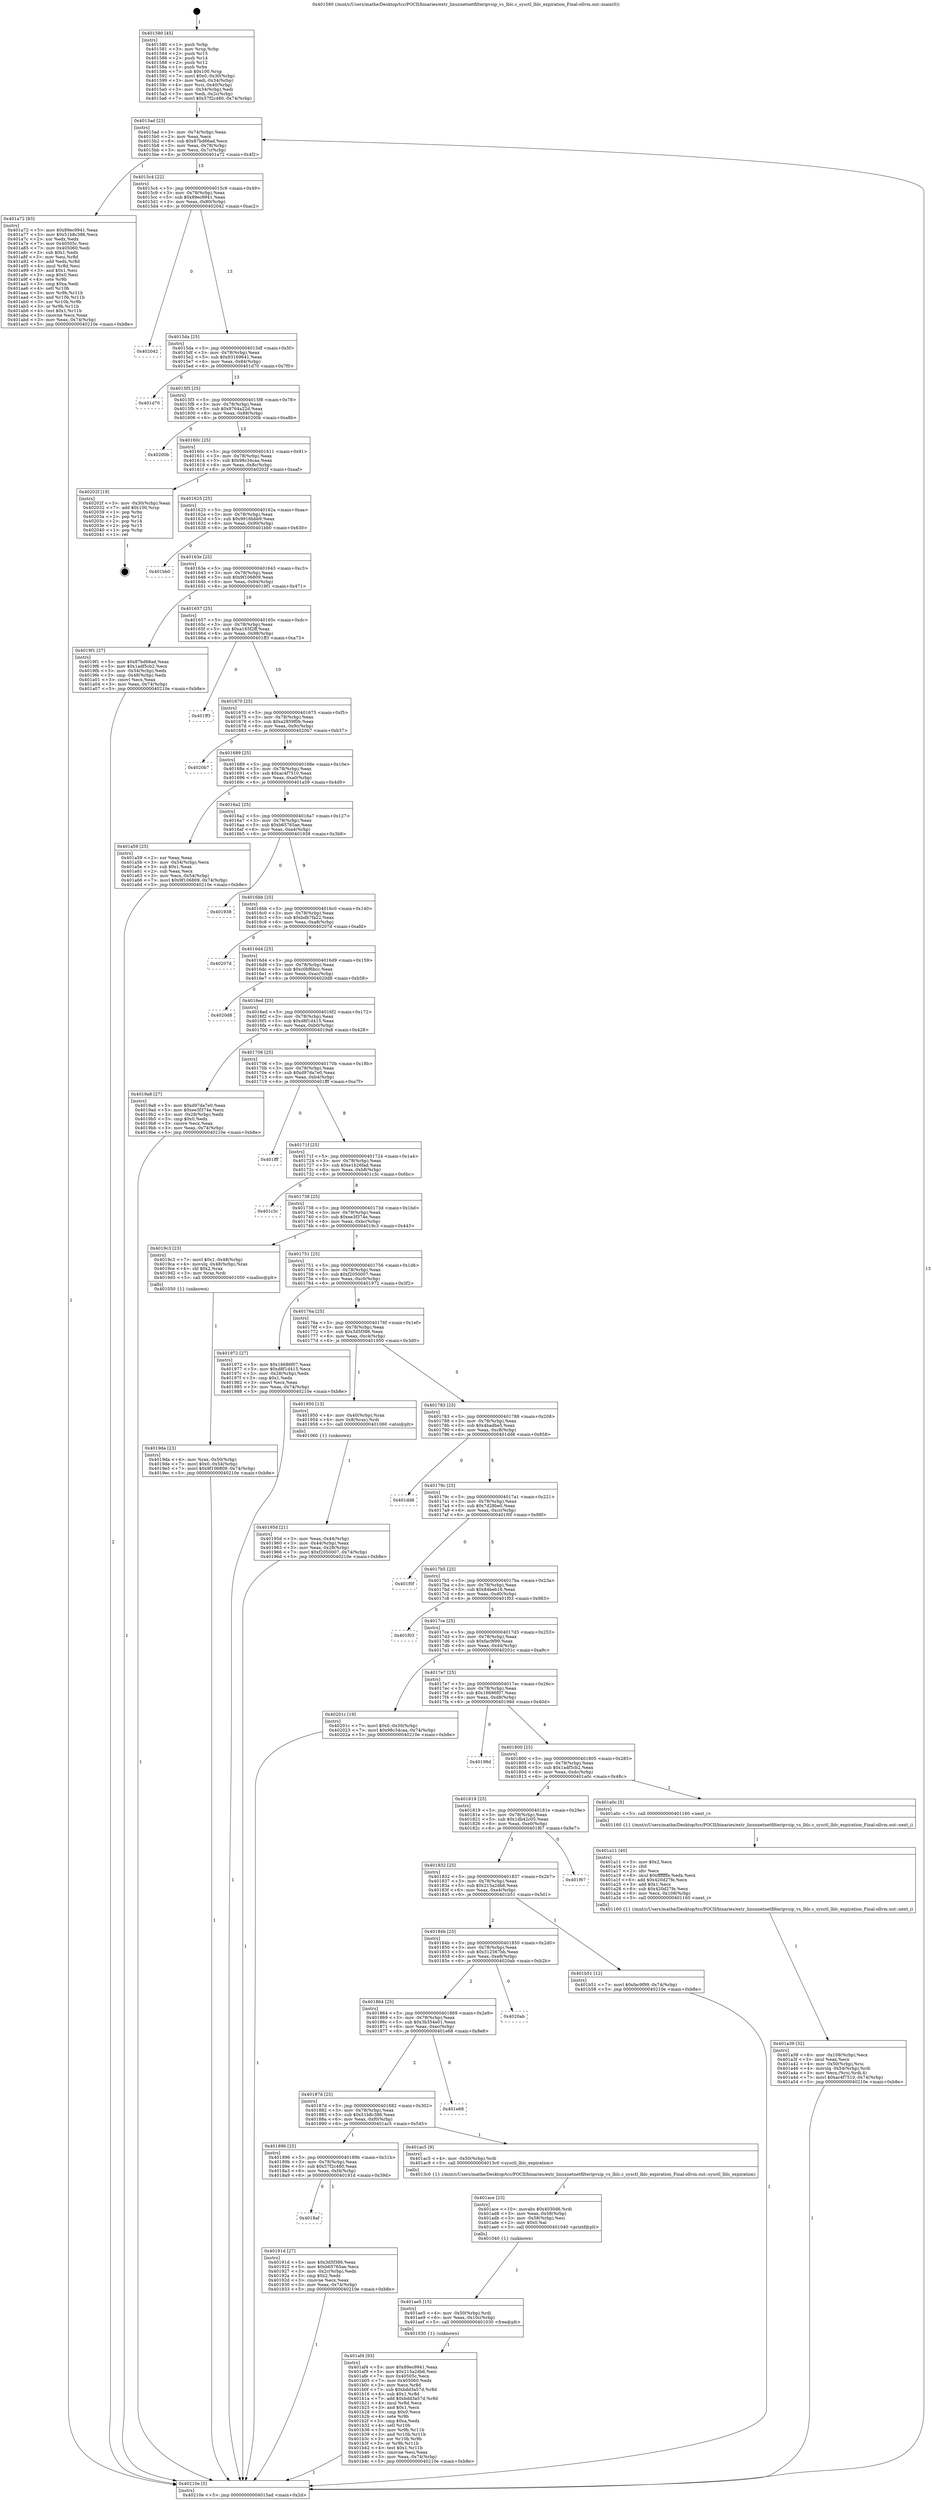digraph "0x401580" {
  label = "0x401580 (/mnt/c/Users/mathe/Desktop/tcc/POCII/binaries/extr_linuxnetnetfilteripvsip_vs_lblc.c_sysctl_lblc_expiration_Final-ollvm.out::main(0))"
  labelloc = "t"
  node[shape=record]

  Entry [label="",width=0.3,height=0.3,shape=circle,fillcolor=black,style=filled]
  "0x4015ad" [label="{
     0x4015ad [23]\l
     | [instrs]\l
     &nbsp;&nbsp;0x4015ad \<+3\>: mov -0x74(%rbp),%eax\l
     &nbsp;&nbsp;0x4015b0 \<+2\>: mov %eax,%ecx\l
     &nbsp;&nbsp;0x4015b2 \<+6\>: sub $0x87bd66ad,%ecx\l
     &nbsp;&nbsp;0x4015b8 \<+3\>: mov %eax,-0x78(%rbp)\l
     &nbsp;&nbsp;0x4015bb \<+3\>: mov %ecx,-0x7c(%rbp)\l
     &nbsp;&nbsp;0x4015be \<+6\>: je 0000000000401a72 \<main+0x4f2\>\l
  }"]
  "0x401a72" [label="{
     0x401a72 [83]\l
     | [instrs]\l
     &nbsp;&nbsp;0x401a72 \<+5\>: mov $0x89ec9941,%eax\l
     &nbsp;&nbsp;0x401a77 \<+5\>: mov $0x51b8c386,%ecx\l
     &nbsp;&nbsp;0x401a7c \<+2\>: xor %edx,%edx\l
     &nbsp;&nbsp;0x401a7e \<+7\>: mov 0x40505c,%esi\l
     &nbsp;&nbsp;0x401a85 \<+7\>: mov 0x405060,%edi\l
     &nbsp;&nbsp;0x401a8c \<+3\>: sub $0x1,%edx\l
     &nbsp;&nbsp;0x401a8f \<+3\>: mov %esi,%r8d\l
     &nbsp;&nbsp;0x401a92 \<+3\>: add %edx,%r8d\l
     &nbsp;&nbsp;0x401a95 \<+4\>: imul %r8d,%esi\l
     &nbsp;&nbsp;0x401a99 \<+3\>: and $0x1,%esi\l
     &nbsp;&nbsp;0x401a9c \<+3\>: cmp $0x0,%esi\l
     &nbsp;&nbsp;0x401a9f \<+4\>: sete %r9b\l
     &nbsp;&nbsp;0x401aa3 \<+3\>: cmp $0xa,%edi\l
     &nbsp;&nbsp;0x401aa6 \<+4\>: setl %r10b\l
     &nbsp;&nbsp;0x401aaa \<+3\>: mov %r9b,%r11b\l
     &nbsp;&nbsp;0x401aad \<+3\>: and %r10b,%r11b\l
     &nbsp;&nbsp;0x401ab0 \<+3\>: xor %r10b,%r9b\l
     &nbsp;&nbsp;0x401ab3 \<+3\>: or %r9b,%r11b\l
     &nbsp;&nbsp;0x401ab6 \<+4\>: test $0x1,%r11b\l
     &nbsp;&nbsp;0x401aba \<+3\>: cmovne %ecx,%eax\l
     &nbsp;&nbsp;0x401abd \<+3\>: mov %eax,-0x74(%rbp)\l
     &nbsp;&nbsp;0x401ac0 \<+5\>: jmp 000000000040210e \<main+0xb8e\>\l
  }"]
  "0x4015c4" [label="{
     0x4015c4 [22]\l
     | [instrs]\l
     &nbsp;&nbsp;0x4015c4 \<+5\>: jmp 00000000004015c9 \<main+0x49\>\l
     &nbsp;&nbsp;0x4015c9 \<+3\>: mov -0x78(%rbp),%eax\l
     &nbsp;&nbsp;0x4015cc \<+5\>: sub $0x89ec9941,%eax\l
     &nbsp;&nbsp;0x4015d1 \<+3\>: mov %eax,-0x80(%rbp)\l
     &nbsp;&nbsp;0x4015d4 \<+6\>: je 0000000000402042 \<main+0xac2\>\l
  }"]
  Exit [label="",width=0.3,height=0.3,shape=circle,fillcolor=black,style=filled,peripheries=2]
  "0x402042" [label="{
     0x402042\l
  }", style=dashed]
  "0x4015da" [label="{
     0x4015da [25]\l
     | [instrs]\l
     &nbsp;&nbsp;0x4015da \<+5\>: jmp 00000000004015df \<main+0x5f\>\l
     &nbsp;&nbsp;0x4015df \<+3\>: mov -0x78(%rbp),%eax\l
     &nbsp;&nbsp;0x4015e2 \<+5\>: sub $0x93169641,%eax\l
     &nbsp;&nbsp;0x4015e7 \<+6\>: mov %eax,-0x84(%rbp)\l
     &nbsp;&nbsp;0x4015ed \<+6\>: je 0000000000401d70 \<main+0x7f0\>\l
  }"]
  "0x401af4" [label="{
     0x401af4 [93]\l
     | [instrs]\l
     &nbsp;&nbsp;0x401af4 \<+5\>: mov $0x89ec9941,%eax\l
     &nbsp;&nbsp;0x401af9 \<+5\>: mov $0x215a2db6,%esi\l
     &nbsp;&nbsp;0x401afe \<+7\>: mov 0x40505c,%ecx\l
     &nbsp;&nbsp;0x401b05 \<+7\>: mov 0x405060,%edx\l
     &nbsp;&nbsp;0x401b0c \<+3\>: mov %ecx,%r8d\l
     &nbsp;&nbsp;0x401b0f \<+7\>: sub $0xbdd3a57d,%r8d\l
     &nbsp;&nbsp;0x401b16 \<+4\>: sub $0x1,%r8d\l
     &nbsp;&nbsp;0x401b1a \<+7\>: add $0xbdd3a57d,%r8d\l
     &nbsp;&nbsp;0x401b21 \<+4\>: imul %r8d,%ecx\l
     &nbsp;&nbsp;0x401b25 \<+3\>: and $0x1,%ecx\l
     &nbsp;&nbsp;0x401b28 \<+3\>: cmp $0x0,%ecx\l
     &nbsp;&nbsp;0x401b2b \<+4\>: sete %r9b\l
     &nbsp;&nbsp;0x401b2f \<+3\>: cmp $0xa,%edx\l
     &nbsp;&nbsp;0x401b32 \<+4\>: setl %r10b\l
     &nbsp;&nbsp;0x401b36 \<+3\>: mov %r9b,%r11b\l
     &nbsp;&nbsp;0x401b39 \<+3\>: and %r10b,%r11b\l
     &nbsp;&nbsp;0x401b3c \<+3\>: xor %r10b,%r9b\l
     &nbsp;&nbsp;0x401b3f \<+3\>: or %r9b,%r11b\l
     &nbsp;&nbsp;0x401b42 \<+4\>: test $0x1,%r11b\l
     &nbsp;&nbsp;0x401b46 \<+3\>: cmovne %esi,%eax\l
     &nbsp;&nbsp;0x401b49 \<+3\>: mov %eax,-0x74(%rbp)\l
     &nbsp;&nbsp;0x401b4c \<+5\>: jmp 000000000040210e \<main+0xb8e\>\l
  }"]
  "0x401d70" [label="{
     0x401d70\l
  }", style=dashed]
  "0x4015f3" [label="{
     0x4015f3 [25]\l
     | [instrs]\l
     &nbsp;&nbsp;0x4015f3 \<+5\>: jmp 00000000004015f8 \<main+0x78\>\l
     &nbsp;&nbsp;0x4015f8 \<+3\>: mov -0x78(%rbp),%eax\l
     &nbsp;&nbsp;0x4015fb \<+5\>: sub $0x9764a22d,%eax\l
     &nbsp;&nbsp;0x401600 \<+6\>: mov %eax,-0x88(%rbp)\l
     &nbsp;&nbsp;0x401606 \<+6\>: je 000000000040200b \<main+0xa8b\>\l
  }"]
  "0x401ae5" [label="{
     0x401ae5 [15]\l
     | [instrs]\l
     &nbsp;&nbsp;0x401ae5 \<+4\>: mov -0x50(%rbp),%rdi\l
     &nbsp;&nbsp;0x401ae9 \<+6\>: mov %eax,-0x10c(%rbp)\l
     &nbsp;&nbsp;0x401aef \<+5\>: call 0000000000401030 \<free@plt\>\l
     | [calls]\l
     &nbsp;&nbsp;0x401030 \{1\} (unknown)\l
  }"]
  "0x40200b" [label="{
     0x40200b\l
  }", style=dashed]
  "0x40160c" [label="{
     0x40160c [25]\l
     | [instrs]\l
     &nbsp;&nbsp;0x40160c \<+5\>: jmp 0000000000401611 \<main+0x91\>\l
     &nbsp;&nbsp;0x401611 \<+3\>: mov -0x78(%rbp),%eax\l
     &nbsp;&nbsp;0x401614 \<+5\>: sub $0x98c34caa,%eax\l
     &nbsp;&nbsp;0x401619 \<+6\>: mov %eax,-0x8c(%rbp)\l
     &nbsp;&nbsp;0x40161f \<+6\>: je 000000000040202f \<main+0xaaf\>\l
  }"]
  "0x401ace" [label="{
     0x401ace [23]\l
     | [instrs]\l
     &nbsp;&nbsp;0x401ace \<+10\>: movabs $0x4030d6,%rdi\l
     &nbsp;&nbsp;0x401ad8 \<+3\>: mov %eax,-0x58(%rbp)\l
     &nbsp;&nbsp;0x401adb \<+3\>: mov -0x58(%rbp),%esi\l
     &nbsp;&nbsp;0x401ade \<+2\>: mov $0x0,%al\l
     &nbsp;&nbsp;0x401ae0 \<+5\>: call 0000000000401040 \<printf@plt\>\l
     | [calls]\l
     &nbsp;&nbsp;0x401040 \{1\} (unknown)\l
  }"]
  "0x40202f" [label="{
     0x40202f [19]\l
     | [instrs]\l
     &nbsp;&nbsp;0x40202f \<+3\>: mov -0x30(%rbp),%eax\l
     &nbsp;&nbsp;0x402032 \<+7\>: add $0x100,%rsp\l
     &nbsp;&nbsp;0x402039 \<+1\>: pop %rbx\l
     &nbsp;&nbsp;0x40203a \<+2\>: pop %r12\l
     &nbsp;&nbsp;0x40203c \<+2\>: pop %r14\l
     &nbsp;&nbsp;0x40203e \<+2\>: pop %r15\l
     &nbsp;&nbsp;0x402040 \<+1\>: pop %rbp\l
     &nbsp;&nbsp;0x402041 \<+1\>: ret\l
  }"]
  "0x401625" [label="{
     0x401625 [25]\l
     | [instrs]\l
     &nbsp;&nbsp;0x401625 \<+5\>: jmp 000000000040162a \<main+0xaa\>\l
     &nbsp;&nbsp;0x40162a \<+3\>: mov -0x78(%rbp),%eax\l
     &nbsp;&nbsp;0x40162d \<+5\>: sub $0x9916bbb9,%eax\l
     &nbsp;&nbsp;0x401632 \<+6\>: mov %eax,-0x90(%rbp)\l
     &nbsp;&nbsp;0x401638 \<+6\>: je 0000000000401bb0 \<main+0x630\>\l
  }"]
  "0x401a39" [label="{
     0x401a39 [32]\l
     | [instrs]\l
     &nbsp;&nbsp;0x401a39 \<+6\>: mov -0x108(%rbp),%ecx\l
     &nbsp;&nbsp;0x401a3f \<+3\>: imul %eax,%ecx\l
     &nbsp;&nbsp;0x401a42 \<+4\>: mov -0x50(%rbp),%rsi\l
     &nbsp;&nbsp;0x401a46 \<+4\>: movslq -0x54(%rbp),%rdi\l
     &nbsp;&nbsp;0x401a4a \<+3\>: mov %ecx,(%rsi,%rdi,4)\l
     &nbsp;&nbsp;0x401a4d \<+7\>: movl $0xac4f7510,-0x74(%rbp)\l
     &nbsp;&nbsp;0x401a54 \<+5\>: jmp 000000000040210e \<main+0xb8e\>\l
  }"]
  "0x401bb0" [label="{
     0x401bb0\l
  }", style=dashed]
  "0x40163e" [label="{
     0x40163e [25]\l
     | [instrs]\l
     &nbsp;&nbsp;0x40163e \<+5\>: jmp 0000000000401643 \<main+0xc3\>\l
     &nbsp;&nbsp;0x401643 \<+3\>: mov -0x78(%rbp),%eax\l
     &nbsp;&nbsp;0x401646 \<+5\>: sub $0x9f106809,%eax\l
     &nbsp;&nbsp;0x40164b \<+6\>: mov %eax,-0x94(%rbp)\l
     &nbsp;&nbsp;0x401651 \<+6\>: je 00000000004019f1 \<main+0x471\>\l
  }"]
  "0x401a11" [label="{
     0x401a11 [40]\l
     | [instrs]\l
     &nbsp;&nbsp;0x401a11 \<+5\>: mov $0x2,%ecx\l
     &nbsp;&nbsp;0x401a16 \<+1\>: cltd\l
     &nbsp;&nbsp;0x401a17 \<+2\>: idiv %ecx\l
     &nbsp;&nbsp;0x401a19 \<+6\>: imul $0xfffffffe,%edx,%ecx\l
     &nbsp;&nbsp;0x401a1f \<+6\>: add $0x420d27fe,%ecx\l
     &nbsp;&nbsp;0x401a25 \<+3\>: add $0x1,%ecx\l
     &nbsp;&nbsp;0x401a28 \<+6\>: sub $0x420d27fe,%ecx\l
     &nbsp;&nbsp;0x401a2e \<+6\>: mov %ecx,-0x108(%rbp)\l
     &nbsp;&nbsp;0x401a34 \<+5\>: call 0000000000401160 \<next_i\>\l
     | [calls]\l
     &nbsp;&nbsp;0x401160 \{1\} (/mnt/c/Users/mathe/Desktop/tcc/POCII/binaries/extr_linuxnetnetfilteripvsip_vs_lblc.c_sysctl_lblc_expiration_Final-ollvm.out::next_i)\l
  }"]
  "0x4019f1" [label="{
     0x4019f1 [27]\l
     | [instrs]\l
     &nbsp;&nbsp;0x4019f1 \<+5\>: mov $0x87bd66ad,%eax\l
     &nbsp;&nbsp;0x4019f6 \<+5\>: mov $0x1adf5cb2,%ecx\l
     &nbsp;&nbsp;0x4019fb \<+3\>: mov -0x54(%rbp),%edx\l
     &nbsp;&nbsp;0x4019fe \<+3\>: cmp -0x48(%rbp),%edx\l
     &nbsp;&nbsp;0x401a01 \<+3\>: cmovl %ecx,%eax\l
     &nbsp;&nbsp;0x401a04 \<+3\>: mov %eax,-0x74(%rbp)\l
     &nbsp;&nbsp;0x401a07 \<+5\>: jmp 000000000040210e \<main+0xb8e\>\l
  }"]
  "0x401657" [label="{
     0x401657 [25]\l
     | [instrs]\l
     &nbsp;&nbsp;0x401657 \<+5\>: jmp 000000000040165c \<main+0xdc\>\l
     &nbsp;&nbsp;0x40165c \<+3\>: mov -0x78(%rbp),%eax\l
     &nbsp;&nbsp;0x40165f \<+5\>: sub $0xa165f2ff,%eax\l
     &nbsp;&nbsp;0x401664 \<+6\>: mov %eax,-0x98(%rbp)\l
     &nbsp;&nbsp;0x40166a \<+6\>: je 0000000000401ff3 \<main+0xa73\>\l
  }"]
  "0x4019da" [label="{
     0x4019da [23]\l
     | [instrs]\l
     &nbsp;&nbsp;0x4019da \<+4\>: mov %rax,-0x50(%rbp)\l
     &nbsp;&nbsp;0x4019de \<+7\>: movl $0x0,-0x54(%rbp)\l
     &nbsp;&nbsp;0x4019e5 \<+7\>: movl $0x9f106809,-0x74(%rbp)\l
     &nbsp;&nbsp;0x4019ec \<+5\>: jmp 000000000040210e \<main+0xb8e\>\l
  }"]
  "0x401ff3" [label="{
     0x401ff3\l
  }", style=dashed]
  "0x401670" [label="{
     0x401670 [25]\l
     | [instrs]\l
     &nbsp;&nbsp;0x401670 \<+5\>: jmp 0000000000401675 \<main+0xf5\>\l
     &nbsp;&nbsp;0x401675 \<+3\>: mov -0x78(%rbp),%eax\l
     &nbsp;&nbsp;0x401678 \<+5\>: sub $0xa2859f0b,%eax\l
     &nbsp;&nbsp;0x40167d \<+6\>: mov %eax,-0x9c(%rbp)\l
     &nbsp;&nbsp;0x401683 \<+6\>: je 00000000004020b7 \<main+0xb37\>\l
  }"]
  "0x40195d" [label="{
     0x40195d [21]\l
     | [instrs]\l
     &nbsp;&nbsp;0x40195d \<+3\>: mov %eax,-0x44(%rbp)\l
     &nbsp;&nbsp;0x401960 \<+3\>: mov -0x44(%rbp),%eax\l
     &nbsp;&nbsp;0x401963 \<+3\>: mov %eax,-0x28(%rbp)\l
     &nbsp;&nbsp;0x401966 \<+7\>: movl $0xf2050007,-0x74(%rbp)\l
     &nbsp;&nbsp;0x40196d \<+5\>: jmp 000000000040210e \<main+0xb8e\>\l
  }"]
  "0x4020b7" [label="{
     0x4020b7\l
  }", style=dashed]
  "0x401689" [label="{
     0x401689 [25]\l
     | [instrs]\l
     &nbsp;&nbsp;0x401689 \<+5\>: jmp 000000000040168e \<main+0x10e\>\l
     &nbsp;&nbsp;0x40168e \<+3\>: mov -0x78(%rbp),%eax\l
     &nbsp;&nbsp;0x401691 \<+5\>: sub $0xac4f7510,%eax\l
     &nbsp;&nbsp;0x401696 \<+6\>: mov %eax,-0xa0(%rbp)\l
     &nbsp;&nbsp;0x40169c \<+6\>: je 0000000000401a59 \<main+0x4d9\>\l
  }"]
  "0x401580" [label="{
     0x401580 [45]\l
     | [instrs]\l
     &nbsp;&nbsp;0x401580 \<+1\>: push %rbp\l
     &nbsp;&nbsp;0x401581 \<+3\>: mov %rsp,%rbp\l
     &nbsp;&nbsp;0x401584 \<+2\>: push %r15\l
     &nbsp;&nbsp;0x401586 \<+2\>: push %r14\l
     &nbsp;&nbsp;0x401588 \<+2\>: push %r12\l
     &nbsp;&nbsp;0x40158a \<+1\>: push %rbx\l
     &nbsp;&nbsp;0x40158b \<+7\>: sub $0x100,%rsp\l
     &nbsp;&nbsp;0x401592 \<+7\>: movl $0x0,-0x30(%rbp)\l
     &nbsp;&nbsp;0x401599 \<+3\>: mov %edi,-0x34(%rbp)\l
     &nbsp;&nbsp;0x40159c \<+4\>: mov %rsi,-0x40(%rbp)\l
     &nbsp;&nbsp;0x4015a0 \<+3\>: mov -0x34(%rbp),%edi\l
     &nbsp;&nbsp;0x4015a3 \<+3\>: mov %edi,-0x2c(%rbp)\l
     &nbsp;&nbsp;0x4015a6 \<+7\>: movl $0x57f2c480,-0x74(%rbp)\l
  }"]
  "0x401a59" [label="{
     0x401a59 [25]\l
     | [instrs]\l
     &nbsp;&nbsp;0x401a59 \<+2\>: xor %eax,%eax\l
     &nbsp;&nbsp;0x401a5b \<+3\>: mov -0x54(%rbp),%ecx\l
     &nbsp;&nbsp;0x401a5e \<+3\>: sub $0x1,%eax\l
     &nbsp;&nbsp;0x401a61 \<+2\>: sub %eax,%ecx\l
     &nbsp;&nbsp;0x401a63 \<+3\>: mov %ecx,-0x54(%rbp)\l
     &nbsp;&nbsp;0x401a66 \<+7\>: movl $0x9f106809,-0x74(%rbp)\l
     &nbsp;&nbsp;0x401a6d \<+5\>: jmp 000000000040210e \<main+0xb8e\>\l
  }"]
  "0x4016a2" [label="{
     0x4016a2 [25]\l
     | [instrs]\l
     &nbsp;&nbsp;0x4016a2 \<+5\>: jmp 00000000004016a7 \<main+0x127\>\l
     &nbsp;&nbsp;0x4016a7 \<+3\>: mov -0x78(%rbp),%eax\l
     &nbsp;&nbsp;0x4016aa \<+5\>: sub $0xb65765ae,%eax\l
     &nbsp;&nbsp;0x4016af \<+6\>: mov %eax,-0xa4(%rbp)\l
     &nbsp;&nbsp;0x4016b5 \<+6\>: je 0000000000401938 \<main+0x3b8\>\l
  }"]
  "0x40210e" [label="{
     0x40210e [5]\l
     | [instrs]\l
     &nbsp;&nbsp;0x40210e \<+5\>: jmp 00000000004015ad \<main+0x2d\>\l
  }"]
  "0x401938" [label="{
     0x401938\l
  }", style=dashed]
  "0x4016bb" [label="{
     0x4016bb [25]\l
     | [instrs]\l
     &nbsp;&nbsp;0x4016bb \<+5\>: jmp 00000000004016c0 \<main+0x140\>\l
     &nbsp;&nbsp;0x4016c0 \<+3\>: mov -0x78(%rbp),%eax\l
     &nbsp;&nbsp;0x4016c3 \<+5\>: sub $0xbdb7fa22,%eax\l
     &nbsp;&nbsp;0x4016c8 \<+6\>: mov %eax,-0xa8(%rbp)\l
     &nbsp;&nbsp;0x4016ce \<+6\>: je 000000000040207d \<main+0xafd\>\l
  }"]
  "0x4018af" [label="{
     0x4018af\l
  }", style=dashed]
  "0x40207d" [label="{
     0x40207d\l
  }", style=dashed]
  "0x4016d4" [label="{
     0x4016d4 [25]\l
     | [instrs]\l
     &nbsp;&nbsp;0x4016d4 \<+5\>: jmp 00000000004016d9 \<main+0x159\>\l
     &nbsp;&nbsp;0x4016d9 \<+3\>: mov -0x78(%rbp),%eax\l
     &nbsp;&nbsp;0x4016dc \<+5\>: sub $0xc0bf6bcc,%eax\l
     &nbsp;&nbsp;0x4016e1 \<+6\>: mov %eax,-0xac(%rbp)\l
     &nbsp;&nbsp;0x4016e7 \<+6\>: je 00000000004020d8 \<main+0xb58\>\l
  }"]
  "0x40191d" [label="{
     0x40191d [27]\l
     | [instrs]\l
     &nbsp;&nbsp;0x40191d \<+5\>: mov $0x3d5f386,%eax\l
     &nbsp;&nbsp;0x401922 \<+5\>: mov $0xb65765ae,%ecx\l
     &nbsp;&nbsp;0x401927 \<+3\>: mov -0x2c(%rbp),%edx\l
     &nbsp;&nbsp;0x40192a \<+3\>: cmp $0x2,%edx\l
     &nbsp;&nbsp;0x40192d \<+3\>: cmovne %ecx,%eax\l
     &nbsp;&nbsp;0x401930 \<+3\>: mov %eax,-0x74(%rbp)\l
     &nbsp;&nbsp;0x401933 \<+5\>: jmp 000000000040210e \<main+0xb8e\>\l
  }"]
  "0x4020d8" [label="{
     0x4020d8\l
  }", style=dashed]
  "0x4016ed" [label="{
     0x4016ed [25]\l
     | [instrs]\l
     &nbsp;&nbsp;0x4016ed \<+5\>: jmp 00000000004016f2 \<main+0x172\>\l
     &nbsp;&nbsp;0x4016f2 \<+3\>: mov -0x78(%rbp),%eax\l
     &nbsp;&nbsp;0x4016f5 \<+5\>: sub $0xd8f1d415,%eax\l
     &nbsp;&nbsp;0x4016fa \<+6\>: mov %eax,-0xb0(%rbp)\l
     &nbsp;&nbsp;0x401700 \<+6\>: je 00000000004019a8 \<main+0x428\>\l
  }"]
  "0x401896" [label="{
     0x401896 [25]\l
     | [instrs]\l
     &nbsp;&nbsp;0x401896 \<+5\>: jmp 000000000040189b \<main+0x31b\>\l
     &nbsp;&nbsp;0x40189b \<+3\>: mov -0x78(%rbp),%eax\l
     &nbsp;&nbsp;0x40189e \<+5\>: sub $0x57f2c480,%eax\l
     &nbsp;&nbsp;0x4018a3 \<+6\>: mov %eax,-0xf4(%rbp)\l
     &nbsp;&nbsp;0x4018a9 \<+6\>: je 000000000040191d \<main+0x39d\>\l
  }"]
  "0x4019a8" [label="{
     0x4019a8 [27]\l
     | [instrs]\l
     &nbsp;&nbsp;0x4019a8 \<+5\>: mov $0xd97da7e0,%eax\l
     &nbsp;&nbsp;0x4019ad \<+5\>: mov $0xee3f374e,%ecx\l
     &nbsp;&nbsp;0x4019b2 \<+3\>: mov -0x28(%rbp),%edx\l
     &nbsp;&nbsp;0x4019b5 \<+3\>: cmp $0x0,%edx\l
     &nbsp;&nbsp;0x4019b8 \<+3\>: cmove %ecx,%eax\l
     &nbsp;&nbsp;0x4019bb \<+3\>: mov %eax,-0x74(%rbp)\l
     &nbsp;&nbsp;0x4019be \<+5\>: jmp 000000000040210e \<main+0xb8e\>\l
  }"]
  "0x401706" [label="{
     0x401706 [25]\l
     | [instrs]\l
     &nbsp;&nbsp;0x401706 \<+5\>: jmp 000000000040170b \<main+0x18b\>\l
     &nbsp;&nbsp;0x40170b \<+3\>: mov -0x78(%rbp),%eax\l
     &nbsp;&nbsp;0x40170e \<+5\>: sub $0xd97da7e0,%eax\l
     &nbsp;&nbsp;0x401713 \<+6\>: mov %eax,-0xb4(%rbp)\l
     &nbsp;&nbsp;0x401719 \<+6\>: je 0000000000401fff \<main+0xa7f\>\l
  }"]
  "0x401ac5" [label="{
     0x401ac5 [9]\l
     | [instrs]\l
     &nbsp;&nbsp;0x401ac5 \<+4\>: mov -0x50(%rbp),%rdi\l
     &nbsp;&nbsp;0x401ac9 \<+5\>: call 00000000004013c0 \<sysctl_lblc_expiration\>\l
     | [calls]\l
     &nbsp;&nbsp;0x4013c0 \{1\} (/mnt/c/Users/mathe/Desktop/tcc/POCII/binaries/extr_linuxnetnetfilteripvsip_vs_lblc.c_sysctl_lblc_expiration_Final-ollvm.out::sysctl_lblc_expiration)\l
  }"]
  "0x401fff" [label="{
     0x401fff\l
  }", style=dashed]
  "0x40171f" [label="{
     0x40171f [25]\l
     | [instrs]\l
     &nbsp;&nbsp;0x40171f \<+5\>: jmp 0000000000401724 \<main+0x1a4\>\l
     &nbsp;&nbsp;0x401724 \<+3\>: mov -0x78(%rbp),%eax\l
     &nbsp;&nbsp;0x401727 \<+5\>: sub $0xe1b26fad,%eax\l
     &nbsp;&nbsp;0x40172c \<+6\>: mov %eax,-0xb8(%rbp)\l
     &nbsp;&nbsp;0x401732 \<+6\>: je 0000000000401c3c \<main+0x6bc\>\l
  }"]
  "0x40187d" [label="{
     0x40187d [25]\l
     | [instrs]\l
     &nbsp;&nbsp;0x40187d \<+5\>: jmp 0000000000401882 \<main+0x302\>\l
     &nbsp;&nbsp;0x401882 \<+3\>: mov -0x78(%rbp),%eax\l
     &nbsp;&nbsp;0x401885 \<+5\>: sub $0x51b8c386,%eax\l
     &nbsp;&nbsp;0x40188a \<+6\>: mov %eax,-0xf0(%rbp)\l
     &nbsp;&nbsp;0x401890 \<+6\>: je 0000000000401ac5 \<main+0x545\>\l
  }"]
  "0x401c3c" [label="{
     0x401c3c\l
  }", style=dashed]
  "0x401738" [label="{
     0x401738 [25]\l
     | [instrs]\l
     &nbsp;&nbsp;0x401738 \<+5\>: jmp 000000000040173d \<main+0x1bd\>\l
     &nbsp;&nbsp;0x40173d \<+3\>: mov -0x78(%rbp),%eax\l
     &nbsp;&nbsp;0x401740 \<+5\>: sub $0xee3f374e,%eax\l
     &nbsp;&nbsp;0x401745 \<+6\>: mov %eax,-0xbc(%rbp)\l
     &nbsp;&nbsp;0x40174b \<+6\>: je 00000000004019c3 \<main+0x443\>\l
  }"]
  "0x401e68" [label="{
     0x401e68\l
  }", style=dashed]
  "0x4019c3" [label="{
     0x4019c3 [23]\l
     | [instrs]\l
     &nbsp;&nbsp;0x4019c3 \<+7\>: movl $0x1,-0x48(%rbp)\l
     &nbsp;&nbsp;0x4019ca \<+4\>: movslq -0x48(%rbp),%rax\l
     &nbsp;&nbsp;0x4019ce \<+4\>: shl $0x2,%rax\l
     &nbsp;&nbsp;0x4019d2 \<+3\>: mov %rax,%rdi\l
     &nbsp;&nbsp;0x4019d5 \<+5\>: call 0000000000401050 \<malloc@plt\>\l
     | [calls]\l
     &nbsp;&nbsp;0x401050 \{1\} (unknown)\l
  }"]
  "0x401751" [label="{
     0x401751 [25]\l
     | [instrs]\l
     &nbsp;&nbsp;0x401751 \<+5\>: jmp 0000000000401756 \<main+0x1d6\>\l
     &nbsp;&nbsp;0x401756 \<+3\>: mov -0x78(%rbp),%eax\l
     &nbsp;&nbsp;0x401759 \<+5\>: sub $0xf2050007,%eax\l
     &nbsp;&nbsp;0x40175e \<+6\>: mov %eax,-0xc0(%rbp)\l
     &nbsp;&nbsp;0x401764 \<+6\>: je 0000000000401972 \<main+0x3f2\>\l
  }"]
  "0x401864" [label="{
     0x401864 [25]\l
     | [instrs]\l
     &nbsp;&nbsp;0x401864 \<+5\>: jmp 0000000000401869 \<main+0x2e9\>\l
     &nbsp;&nbsp;0x401869 \<+3\>: mov -0x78(%rbp),%eax\l
     &nbsp;&nbsp;0x40186c \<+5\>: sub $0x3b354e01,%eax\l
     &nbsp;&nbsp;0x401871 \<+6\>: mov %eax,-0xec(%rbp)\l
     &nbsp;&nbsp;0x401877 \<+6\>: je 0000000000401e68 \<main+0x8e8\>\l
  }"]
  "0x401972" [label="{
     0x401972 [27]\l
     | [instrs]\l
     &nbsp;&nbsp;0x401972 \<+5\>: mov $0x16686f07,%eax\l
     &nbsp;&nbsp;0x401977 \<+5\>: mov $0xd8f1d415,%ecx\l
     &nbsp;&nbsp;0x40197c \<+3\>: mov -0x28(%rbp),%edx\l
     &nbsp;&nbsp;0x40197f \<+3\>: cmp $0x1,%edx\l
     &nbsp;&nbsp;0x401982 \<+3\>: cmovl %ecx,%eax\l
     &nbsp;&nbsp;0x401985 \<+3\>: mov %eax,-0x74(%rbp)\l
     &nbsp;&nbsp;0x401988 \<+5\>: jmp 000000000040210e \<main+0xb8e\>\l
  }"]
  "0x40176a" [label="{
     0x40176a [25]\l
     | [instrs]\l
     &nbsp;&nbsp;0x40176a \<+5\>: jmp 000000000040176f \<main+0x1ef\>\l
     &nbsp;&nbsp;0x40176f \<+3\>: mov -0x78(%rbp),%eax\l
     &nbsp;&nbsp;0x401772 \<+5\>: sub $0x3d5f386,%eax\l
     &nbsp;&nbsp;0x401777 \<+6\>: mov %eax,-0xc4(%rbp)\l
     &nbsp;&nbsp;0x40177d \<+6\>: je 0000000000401950 \<main+0x3d0\>\l
  }"]
  "0x4020ab" [label="{
     0x4020ab\l
  }", style=dashed]
  "0x401950" [label="{
     0x401950 [13]\l
     | [instrs]\l
     &nbsp;&nbsp;0x401950 \<+4\>: mov -0x40(%rbp),%rax\l
     &nbsp;&nbsp;0x401954 \<+4\>: mov 0x8(%rax),%rdi\l
     &nbsp;&nbsp;0x401958 \<+5\>: call 0000000000401060 \<atoi@plt\>\l
     | [calls]\l
     &nbsp;&nbsp;0x401060 \{1\} (unknown)\l
  }"]
  "0x401783" [label="{
     0x401783 [25]\l
     | [instrs]\l
     &nbsp;&nbsp;0x401783 \<+5\>: jmp 0000000000401788 \<main+0x208\>\l
     &nbsp;&nbsp;0x401788 \<+3\>: mov -0x78(%rbp),%eax\l
     &nbsp;&nbsp;0x40178b \<+5\>: sub $0x4badbe5,%eax\l
     &nbsp;&nbsp;0x401790 \<+6\>: mov %eax,-0xc8(%rbp)\l
     &nbsp;&nbsp;0x401796 \<+6\>: je 0000000000401dd8 \<main+0x858\>\l
  }"]
  "0x40184b" [label="{
     0x40184b [25]\l
     | [instrs]\l
     &nbsp;&nbsp;0x40184b \<+5\>: jmp 0000000000401850 \<main+0x2d0\>\l
     &nbsp;&nbsp;0x401850 \<+3\>: mov -0x78(%rbp),%eax\l
     &nbsp;&nbsp;0x401853 \<+5\>: sub $0x312567bb,%eax\l
     &nbsp;&nbsp;0x401858 \<+6\>: mov %eax,-0xe8(%rbp)\l
     &nbsp;&nbsp;0x40185e \<+6\>: je 00000000004020ab \<main+0xb2b\>\l
  }"]
  "0x401dd8" [label="{
     0x401dd8\l
  }", style=dashed]
  "0x40179c" [label="{
     0x40179c [25]\l
     | [instrs]\l
     &nbsp;&nbsp;0x40179c \<+5\>: jmp 00000000004017a1 \<main+0x221\>\l
     &nbsp;&nbsp;0x4017a1 \<+3\>: mov -0x78(%rbp),%eax\l
     &nbsp;&nbsp;0x4017a4 \<+5\>: sub $0x7d28be0,%eax\l
     &nbsp;&nbsp;0x4017a9 \<+6\>: mov %eax,-0xcc(%rbp)\l
     &nbsp;&nbsp;0x4017af \<+6\>: je 0000000000401f0f \<main+0x98f\>\l
  }"]
  "0x401b51" [label="{
     0x401b51 [12]\l
     | [instrs]\l
     &nbsp;&nbsp;0x401b51 \<+7\>: movl $0xfac9f99,-0x74(%rbp)\l
     &nbsp;&nbsp;0x401b58 \<+5\>: jmp 000000000040210e \<main+0xb8e\>\l
  }"]
  "0x401f0f" [label="{
     0x401f0f\l
  }", style=dashed]
  "0x4017b5" [label="{
     0x4017b5 [25]\l
     | [instrs]\l
     &nbsp;&nbsp;0x4017b5 \<+5\>: jmp 00000000004017ba \<main+0x23a\>\l
     &nbsp;&nbsp;0x4017ba \<+3\>: mov -0x78(%rbp),%eax\l
     &nbsp;&nbsp;0x4017bd \<+5\>: sub $0x84beb16,%eax\l
     &nbsp;&nbsp;0x4017c2 \<+6\>: mov %eax,-0xd0(%rbp)\l
     &nbsp;&nbsp;0x4017c8 \<+6\>: je 0000000000401f03 \<main+0x983\>\l
  }"]
  "0x401832" [label="{
     0x401832 [25]\l
     | [instrs]\l
     &nbsp;&nbsp;0x401832 \<+5\>: jmp 0000000000401837 \<main+0x2b7\>\l
     &nbsp;&nbsp;0x401837 \<+3\>: mov -0x78(%rbp),%eax\l
     &nbsp;&nbsp;0x40183a \<+5\>: sub $0x215a2db6,%eax\l
     &nbsp;&nbsp;0x40183f \<+6\>: mov %eax,-0xe4(%rbp)\l
     &nbsp;&nbsp;0x401845 \<+6\>: je 0000000000401b51 \<main+0x5d1\>\l
  }"]
  "0x401f03" [label="{
     0x401f03\l
  }", style=dashed]
  "0x4017ce" [label="{
     0x4017ce [25]\l
     | [instrs]\l
     &nbsp;&nbsp;0x4017ce \<+5\>: jmp 00000000004017d3 \<main+0x253\>\l
     &nbsp;&nbsp;0x4017d3 \<+3\>: mov -0x78(%rbp),%eax\l
     &nbsp;&nbsp;0x4017d6 \<+5\>: sub $0xfac9f99,%eax\l
     &nbsp;&nbsp;0x4017db \<+6\>: mov %eax,-0xd4(%rbp)\l
     &nbsp;&nbsp;0x4017e1 \<+6\>: je 000000000040201c \<main+0xa9c\>\l
  }"]
  "0x401f67" [label="{
     0x401f67\l
  }", style=dashed]
  "0x40201c" [label="{
     0x40201c [19]\l
     | [instrs]\l
     &nbsp;&nbsp;0x40201c \<+7\>: movl $0x0,-0x30(%rbp)\l
     &nbsp;&nbsp;0x402023 \<+7\>: movl $0x98c34caa,-0x74(%rbp)\l
     &nbsp;&nbsp;0x40202a \<+5\>: jmp 000000000040210e \<main+0xb8e\>\l
  }"]
  "0x4017e7" [label="{
     0x4017e7 [25]\l
     | [instrs]\l
     &nbsp;&nbsp;0x4017e7 \<+5\>: jmp 00000000004017ec \<main+0x26c\>\l
     &nbsp;&nbsp;0x4017ec \<+3\>: mov -0x78(%rbp),%eax\l
     &nbsp;&nbsp;0x4017ef \<+5\>: sub $0x16686f07,%eax\l
     &nbsp;&nbsp;0x4017f4 \<+6\>: mov %eax,-0xd8(%rbp)\l
     &nbsp;&nbsp;0x4017fa \<+6\>: je 000000000040198d \<main+0x40d\>\l
  }"]
  "0x401819" [label="{
     0x401819 [25]\l
     | [instrs]\l
     &nbsp;&nbsp;0x401819 \<+5\>: jmp 000000000040181e \<main+0x29e\>\l
     &nbsp;&nbsp;0x40181e \<+3\>: mov -0x78(%rbp),%eax\l
     &nbsp;&nbsp;0x401821 \<+5\>: sub $0x1db42c05,%eax\l
     &nbsp;&nbsp;0x401826 \<+6\>: mov %eax,-0xe0(%rbp)\l
     &nbsp;&nbsp;0x40182c \<+6\>: je 0000000000401f67 \<main+0x9e7\>\l
  }"]
  "0x40198d" [label="{
     0x40198d\l
  }", style=dashed]
  "0x401800" [label="{
     0x401800 [25]\l
     | [instrs]\l
     &nbsp;&nbsp;0x401800 \<+5\>: jmp 0000000000401805 \<main+0x285\>\l
     &nbsp;&nbsp;0x401805 \<+3\>: mov -0x78(%rbp),%eax\l
     &nbsp;&nbsp;0x401808 \<+5\>: sub $0x1adf5cb2,%eax\l
     &nbsp;&nbsp;0x40180d \<+6\>: mov %eax,-0xdc(%rbp)\l
     &nbsp;&nbsp;0x401813 \<+6\>: je 0000000000401a0c \<main+0x48c\>\l
  }"]
  "0x401a0c" [label="{
     0x401a0c [5]\l
     | [instrs]\l
     &nbsp;&nbsp;0x401a0c \<+5\>: call 0000000000401160 \<next_i\>\l
     | [calls]\l
     &nbsp;&nbsp;0x401160 \{1\} (/mnt/c/Users/mathe/Desktop/tcc/POCII/binaries/extr_linuxnetnetfilteripvsip_vs_lblc.c_sysctl_lblc_expiration_Final-ollvm.out::next_i)\l
  }"]
  Entry -> "0x401580" [label=" 1"]
  "0x4015ad" -> "0x401a72" [label=" 1"]
  "0x4015ad" -> "0x4015c4" [label=" 13"]
  "0x40202f" -> Exit [label=" 1"]
  "0x4015c4" -> "0x402042" [label=" 0"]
  "0x4015c4" -> "0x4015da" [label=" 13"]
  "0x40201c" -> "0x40210e" [label=" 1"]
  "0x4015da" -> "0x401d70" [label=" 0"]
  "0x4015da" -> "0x4015f3" [label=" 13"]
  "0x401b51" -> "0x40210e" [label=" 1"]
  "0x4015f3" -> "0x40200b" [label=" 0"]
  "0x4015f3" -> "0x40160c" [label=" 13"]
  "0x401af4" -> "0x40210e" [label=" 1"]
  "0x40160c" -> "0x40202f" [label=" 1"]
  "0x40160c" -> "0x401625" [label=" 12"]
  "0x401ae5" -> "0x401af4" [label=" 1"]
  "0x401625" -> "0x401bb0" [label=" 0"]
  "0x401625" -> "0x40163e" [label=" 12"]
  "0x401ace" -> "0x401ae5" [label=" 1"]
  "0x40163e" -> "0x4019f1" [label=" 2"]
  "0x40163e" -> "0x401657" [label=" 10"]
  "0x401ac5" -> "0x401ace" [label=" 1"]
  "0x401657" -> "0x401ff3" [label=" 0"]
  "0x401657" -> "0x401670" [label=" 10"]
  "0x401a72" -> "0x40210e" [label=" 1"]
  "0x401670" -> "0x4020b7" [label=" 0"]
  "0x401670" -> "0x401689" [label=" 10"]
  "0x401a59" -> "0x40210e" [label=" 1"]
  "0x401689" -> "0x401a59" [label=" 1"]
  "0x401689" -> "0x4016a2" [label=" 9"]
  "0x401a39" -> "0x40210e" [label=" 1"]
  "0x4016a2" -> "0x401938" [label=" 0"]
  "0x4016a2" -> "0x4016bb" [label=" 9"]
  "0x401a11" -> "0x401a39" [label=" 1"]
  "0x4016bb" -> "0x40207d" [label=" 0"]
  "0x4016bb" -> "0x4016d4" [label=" 9"]
  "0x401a0c" -> "0x401a11" [label=" 1"]
  "0x4016d4" -> "0x4020d8" [label=" 0"]
  "0x4016d4" -> "0x4016ed" [label=" 9"]
  "0x4019f1" -> "0x40210e" [label=" 2"]
  "0x4016ed" -> "0x4019a8" [label=" 1"]
  "0x4016ed" -> "0x401706" [label=" 8"]
  "0x4019c3" -> "0x4019da" [label=" 1"]
  "0x401706" -> "0x401fff" [label=" 0"]
  "0x401706" -> "0x40171f" [label=" 8"]
  "0x4019a8" -> "0x40210e" [label=" 1"]
  "0x40171f" -> "0x401c3c" [label=" 0"]
  "0x40171f" -> "0x401738" [label=" 8"]
  "0x40195d" -> "0x40210e" [label=" 1"]
  "0x401738" -> "0x4019c3" [label=" 1"]
  "0x401738" -> "0x401751" [label=" 7"]
  "0x401950" -> "0x40195d" [label=" 1"]
  "0x401751" -> "0x401972" [label=" 1"]
  "0x401751" -> "0x40176a" [label=" 6"]
  "0x401580" -> "0x4015ad" [label=" 1"]
  "0x40176a" -> "0x401950" [label=" 1"]
  "0x40176a" -> "0x401783" [label=" 5"]
  "0x40191d" -> "0x40210e" [label=" 1"]
  "0x401783" -> "0x401dd8" [label=" 0"]
  "0x401783" -> "0x40179c" [label=" 5"]
  "0x401896" -> "0x40191d" [label=" 1"]
  "0x40179c" -> "0x401f0f" [label=" 0"]
  "0x40179c" -> "0x4017b5" [label=" 5"]
  "0x4019da" -> "0x40210e" [label=" 1"]
  "0x4017b5" -> "0x401f03" [label=" 0"]
  "0x4017b5" -> "0x4017ce" [label=" 5"]
  "0x40187d" -> "0x401ac5" [label=" 1"]
  "0x4017ce" -> "0x40201c" [label=" 1"]
  "0x4017ce" -> "0x4017e7" [label=" 4"]
  "0x401972" -> "0x40210e" [label=" 1"]
  "0x4017e7" -> "0x40198d" [label=" 0"]
  "0x4017e7" -> "0x401800" [label=" 4"]
  "0x401864" -> "0x401e68" [label=" 0"]
  "0x401800" -> "0x401a0c" [label=" 1"]
  "0x401800" -> "0x401819" [label=" 3"]
  "0x401864" -> "0x40187d" [label=" 2"]
  "0x401819" -> "0x401f67" [label=" 0"]
  "0x401819" -> "0x401832" [label=" 3"]
  "0x40187d" -> "0x401896" [label=" 1"]
  "0x401832" -> "0x401b51" [label=" 1"]
  "0x401832" -> "0x40184b" [label=" 2"]
  "0x401896" -> "0x4018af" [label=" 0"]
  "0x40184b" -> "0x4020ab" [label=" 0"]
  "0x40184b" -> "0x401864" [label=" 2"]
  "0x40210e" -> "0x4015ad" [label=" 13"]
}
